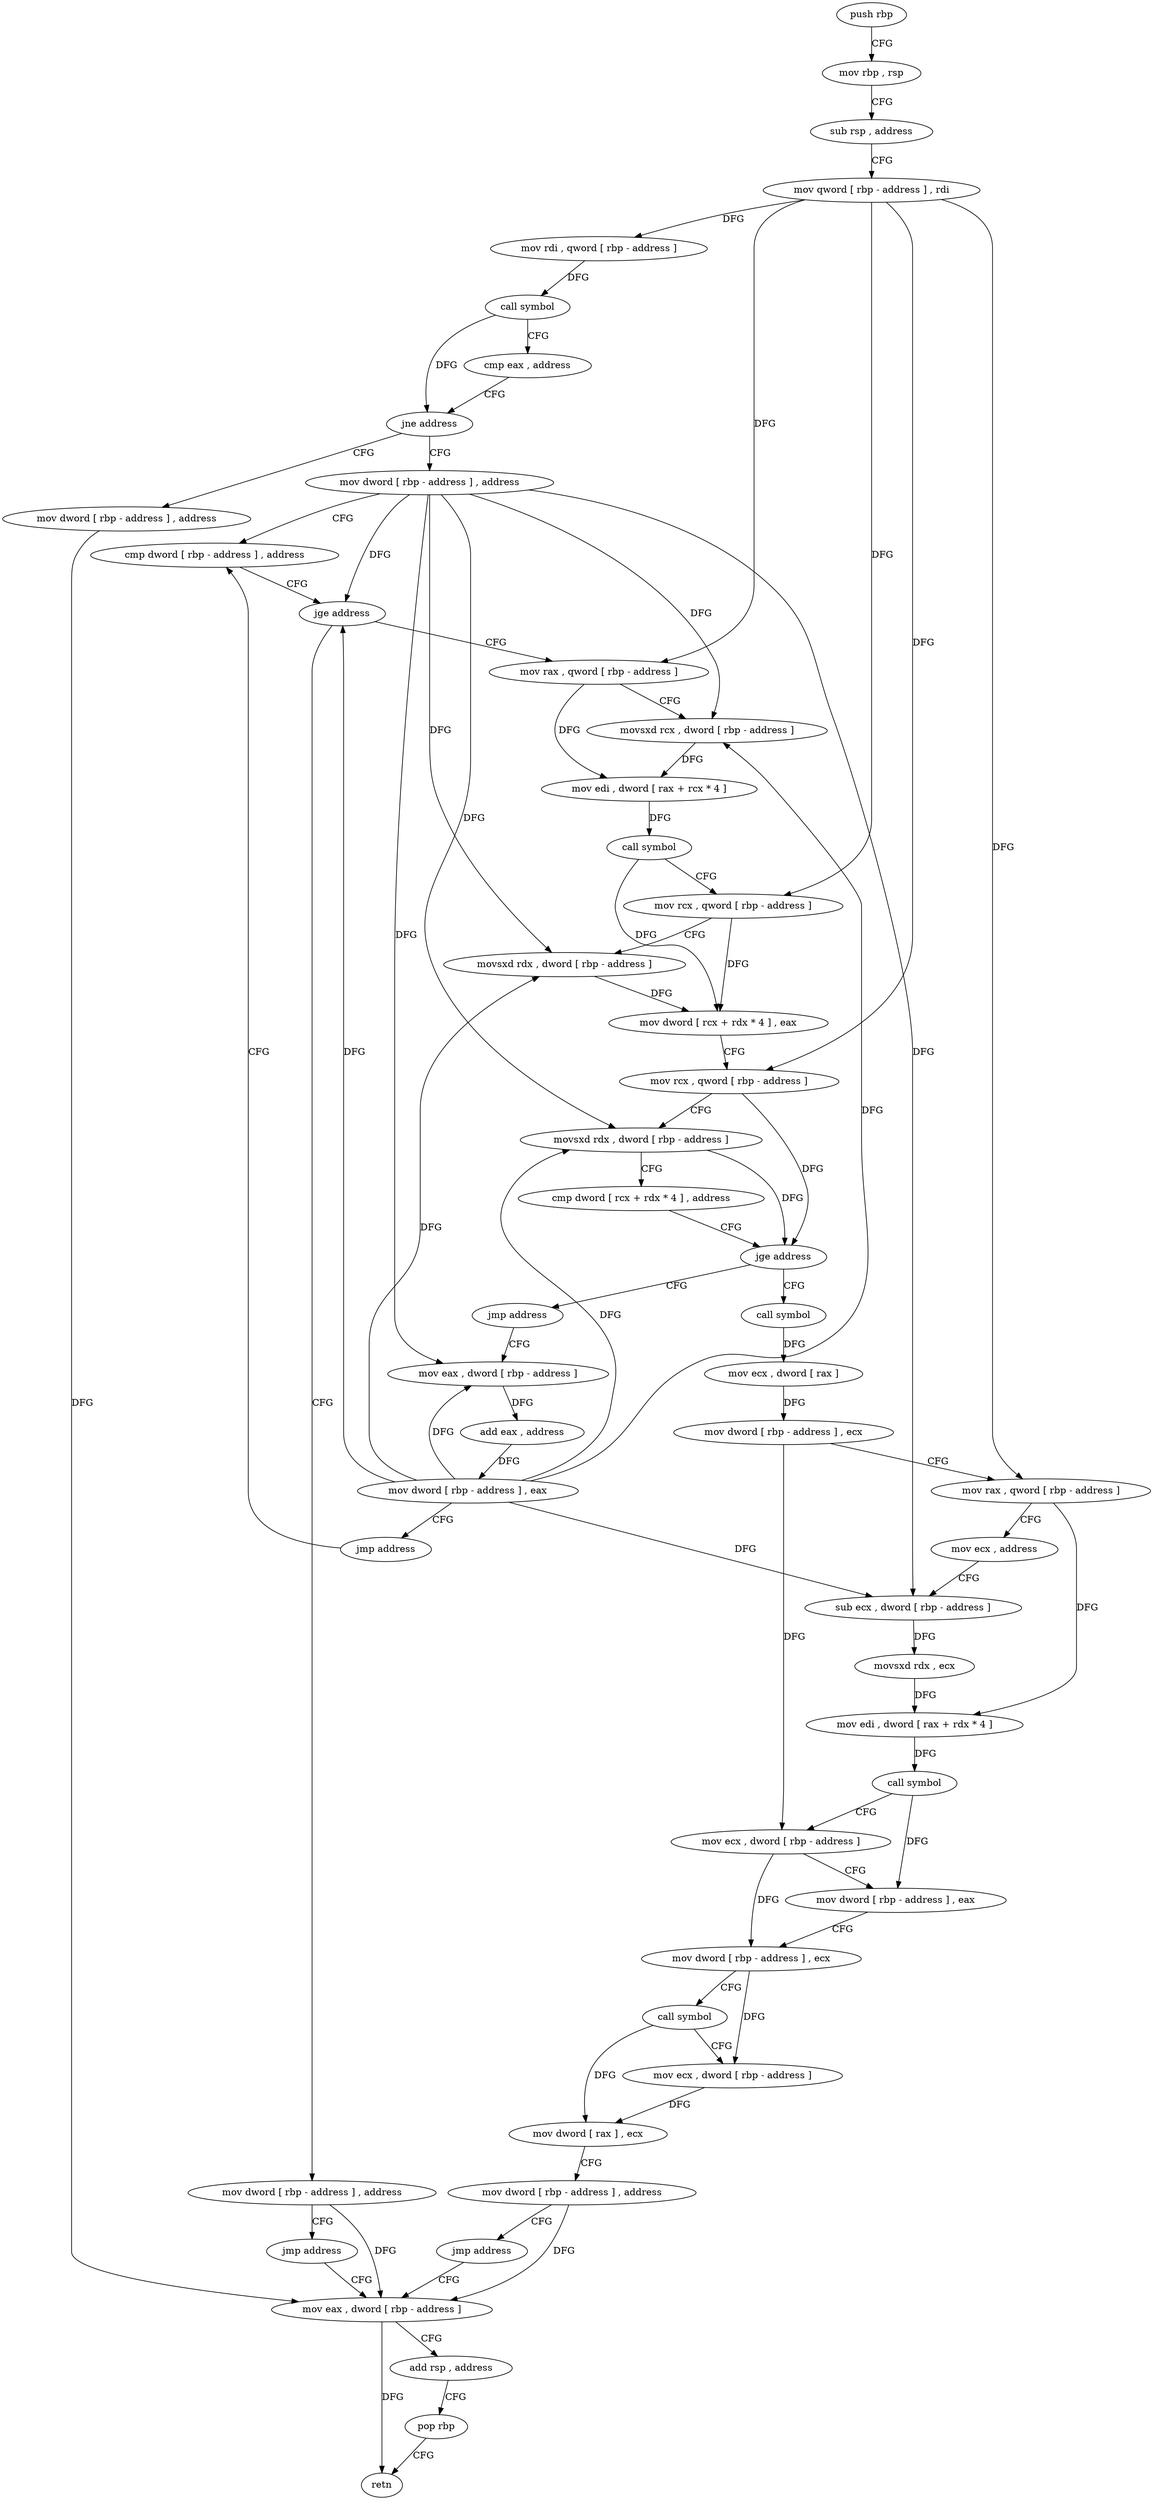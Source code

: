 digraph "func" {
"497616" [label = "push rbp" ]
"497617" [label = "mov rbp , rsp" ]
"497620" [label = "sub rsp , address" ]
"497624" [label = "mov qword [ rbp - address ] , rdi" ]
"497628" [label = "mov rdi , qword [ rbp - address ]" ]
"497632" [label = "call symbol" ]
"497637" [label = "cmp eax , address" ]
"497640" [label = "jne address" ]
"497803" [label = "mov dword [ rbp - address ] , address" ]
"497646" [label = "mov dword [ rbp - address ] , address" ]
"497810" [label = "mov eax , dword [ rbp - address ]" ]
"497653" [label = "cmp dword [ rbp - address ] , address" ]
"497791" [label = "mov dword [ rbp - address ] , address" ]
"497798" [label = "jmp address" ]
"497663" [label = "mov rax , qword [ rbp - address ]" ]
"497667" [label = "movsxd rcx , dword [ rbp - address ]" ]
"497671" [label = "mov edi , dword [ rax + rcx * 4 ]" ]
"497674" [label = "call symbol" ]
"497679" [label = "mov rcx , qword [ rbp - address ]" ]
"497683" [label = "movsxd rdx , dword [ rbp - address ]" ]
"497687" [label = "mov dword [ rcx + rdx * 4 ] , eax" ]
"497690" [label = "mov rcx , qword [ rbp - address ]" ]
"497694" [label = "movsxd rdx , dword [ rbp - address ]" ]
"497698" [label = "cmp dword [ rcx + rdx * 4 ] , address" ]
"497702" [label = "jge address" ]
"497772" [label = "jmp address" ]
"497708" [label = "call symbol" ]
"497813" [label = "add rsp , address" ]
"497817" [label = "pop rbp" ]
"497818" [label = "retn" ]
"497777" [label = "mov eax , dword [ rbp - address ]" ]
"497713" [label = "mov ecx , dword [ rax ]" ]
"497715" [label = "mov dword [ rbp - address ] , ecx" ]
"497718" [label = "mov rax , qword [ rbp - address ]" ]
"497722" [label = "mov ecx , address" ]
"497727" [label = "sub ecx , dword [ rbp - address ]" ]
"497730" [label = "movsxd rdx , ecx" ]
"497733" [label = "mov edi , dword [ rax + rdx * 4 ]" ]
"497736" [label = "call symbol" ]
"497741" [label = "mov ecx , dword [ rbp - address ]" ]
"497744" [label = "mov dword [ rbp - address ] , eax" ]
"497747" [label = "mov dword [ rbp - address ] , ecx" ]
"497750" [label = "call symbol" ]
"497755" [label = "mov ecx , dword [ rbp - address ]" ]
"497758" [label = "mov dword [ rax ] , ecx" ]
"497760" [label = "mov dword [ rbp - address ] , address" ]
"497767" [label = "jmp address" ]
"497780" [label = "add eax , address" ]
"497783" [label = "mov dword [ rbp - address ] , eax" ]
"497786" [label = "jmp address" ]
"497657" [label = "jge address" ]
"497616" -> "497617" [ label = "CFG" ]
"497617" -> "497620" [ label = "CFG" ]
"497620" -> "497624" [ label = "CFG" ]
"497624" -> "497628" [ label = "DFG" ]
"497624" -> "497663" [ label = "DFG" ]
"497624" -> "497679" [ label = "DFG" ]
"497624" -> "497690" [ label = "DFG" ]
"497624" -> "497718" [ label = "DFG" ]
"497628" -> "497632" [ label = "DFG" ]
"497632" -> "497637" [ label = "CFG" ]
"497632" -> "497640" [ label = "DFG" ]
"497637" -> "497640" [ label = "CFG" ]
"497640" -> "497803" [ label = "CFG" ]
"497640" -> "497646" [ label = "CFG" ]
"497803" -> "497810" [ label = "DFG" ]
"497646" -> "497653" [ label = "CFG" ]
"497646" -> "497657" [ label = "DFG" ]
"497646" -> "497667" [ label = "DFG" ]
"497646" -> "497683" [ label = "DFG" ]
"497646" -> "497694" [ label = "DFG" ]
"497646" -> "497727" [ label = "DFG" ]
"497646" -> "497777" [ label = "DFG" ]
"497810" -> "497813" [ label = "CFG" ]
"497810" -> "497818" [ label = "DFG" ]
"497653" -> "497657" [ label = "CFG" ]
"497791" -> "497798" [ label = "CFG" ]
"497791" -> "497810" [ label = "DFG" ]
"497798" -> "497810" [ label = "CFG" ]
"497663" -> "497667" [ label = "CFG" ]
"497663" -> "497671" [ label = "DFG" ]
"497667" -> "497671" [ label = "DFG" ]
"497671" -> "497674" [ label = "DFG" ]
"497674" -> "497679" [ label = "CFG" ]
"497674" -> "497687" [ label = "DFG" ]
"497679" -> "497683" [ label = "CFG" ]
"497679" -> "497687" [ label = "DFG" ]
"497683" -> "497687" [ label = "DFG" ]
"497687" -> "497690" [ label = "CFG" ]
"497690" -> "497694" [ label = "CFG" ]
"497690" -> "497702" [ label = "DFG" ]
"497694" -> "497698" [ label = "CFG" ]
"497694" -> "497702" [ label = "DFG" ]
"497698" -> "497702" [ label = "CFG" ]
"497702" -> "497772" [ label = "CFG" ]
"497702" -> "497708" [ label = "CFG" ]
"497772" -> "497777" [ label = "CFG" ]
"497708" -> "497713" [ label = "DFG" ]
"497813" -> "497817" [ label = "CFG" ]
"497817" -> "497818" [ label = "CFG" ]
"497777" -> "497780" [ label = "DFG" ]
"497713" -> "497715" [ label = "DFG" ]
"497715" -> "497718" [ label = "CFG" ]
"497715" -> "497741" [ label = "DFG" ]
"497718" -> "497722" [ label = "CFG" ]
"497718" -> "497733" [ label = "DFG" ]
"497722" -> "497727" [ label = "CFG" ]
"497727" -> "497730" [ label = "DFG" ]
"497730" -> "497733" [ label = "DFG" ]
"497733" -> "497736" [ label = "DFG" ]
"497736" -> "497741" [ label = "CFG" ]
"497736" -> "497744" [ label = "DFG" ]
"497741" -> "497744" [ label = "CFG" ]
"497741" -> "497747" [ label = "DFG" ]
"497744" -> "497747" [ label = "CFG" ]
"497747" -> "497750" [ label = "CFG" ]
"497747" -> "497755" [ label = "DFG" ]
"497750" -> "497755" [ label = "CFG" ]
"497750" -> "497758" [ label = "DFG" ]
"497755" -> "497758" [ label = "DFG" ]
"497758" -> "497760" [ label = "CFG" ]
"497760" -> "497767" [ label = "CFG" ]
"497760" -> "497810" [ label = "DFG" ]
"497767" -> "497810" [ label = "CFG" ]
"497780" -> "497783" [ label = "DFG" ]
"497783" -> "497786" [ label = "CFG" ]
"497783" -> "497657" [ label = "DFG" ]
"497783" -> "497667" [ label = "DFG" ]
"497783" -> "497683" [ label = "DFG" ]
"497783" -> "497694" [ label = "DFG" ]
"497783" -> "497727" [ label = "DFG" ]
"497783" -> "497777" [ label = "DFG" ]
"497786" -> "497653" [ label = "CFG" ]
"497657" -> "497791" [ label = "CFG" ]
"497657" -> "497663" [ label = "CFG" ]
}

